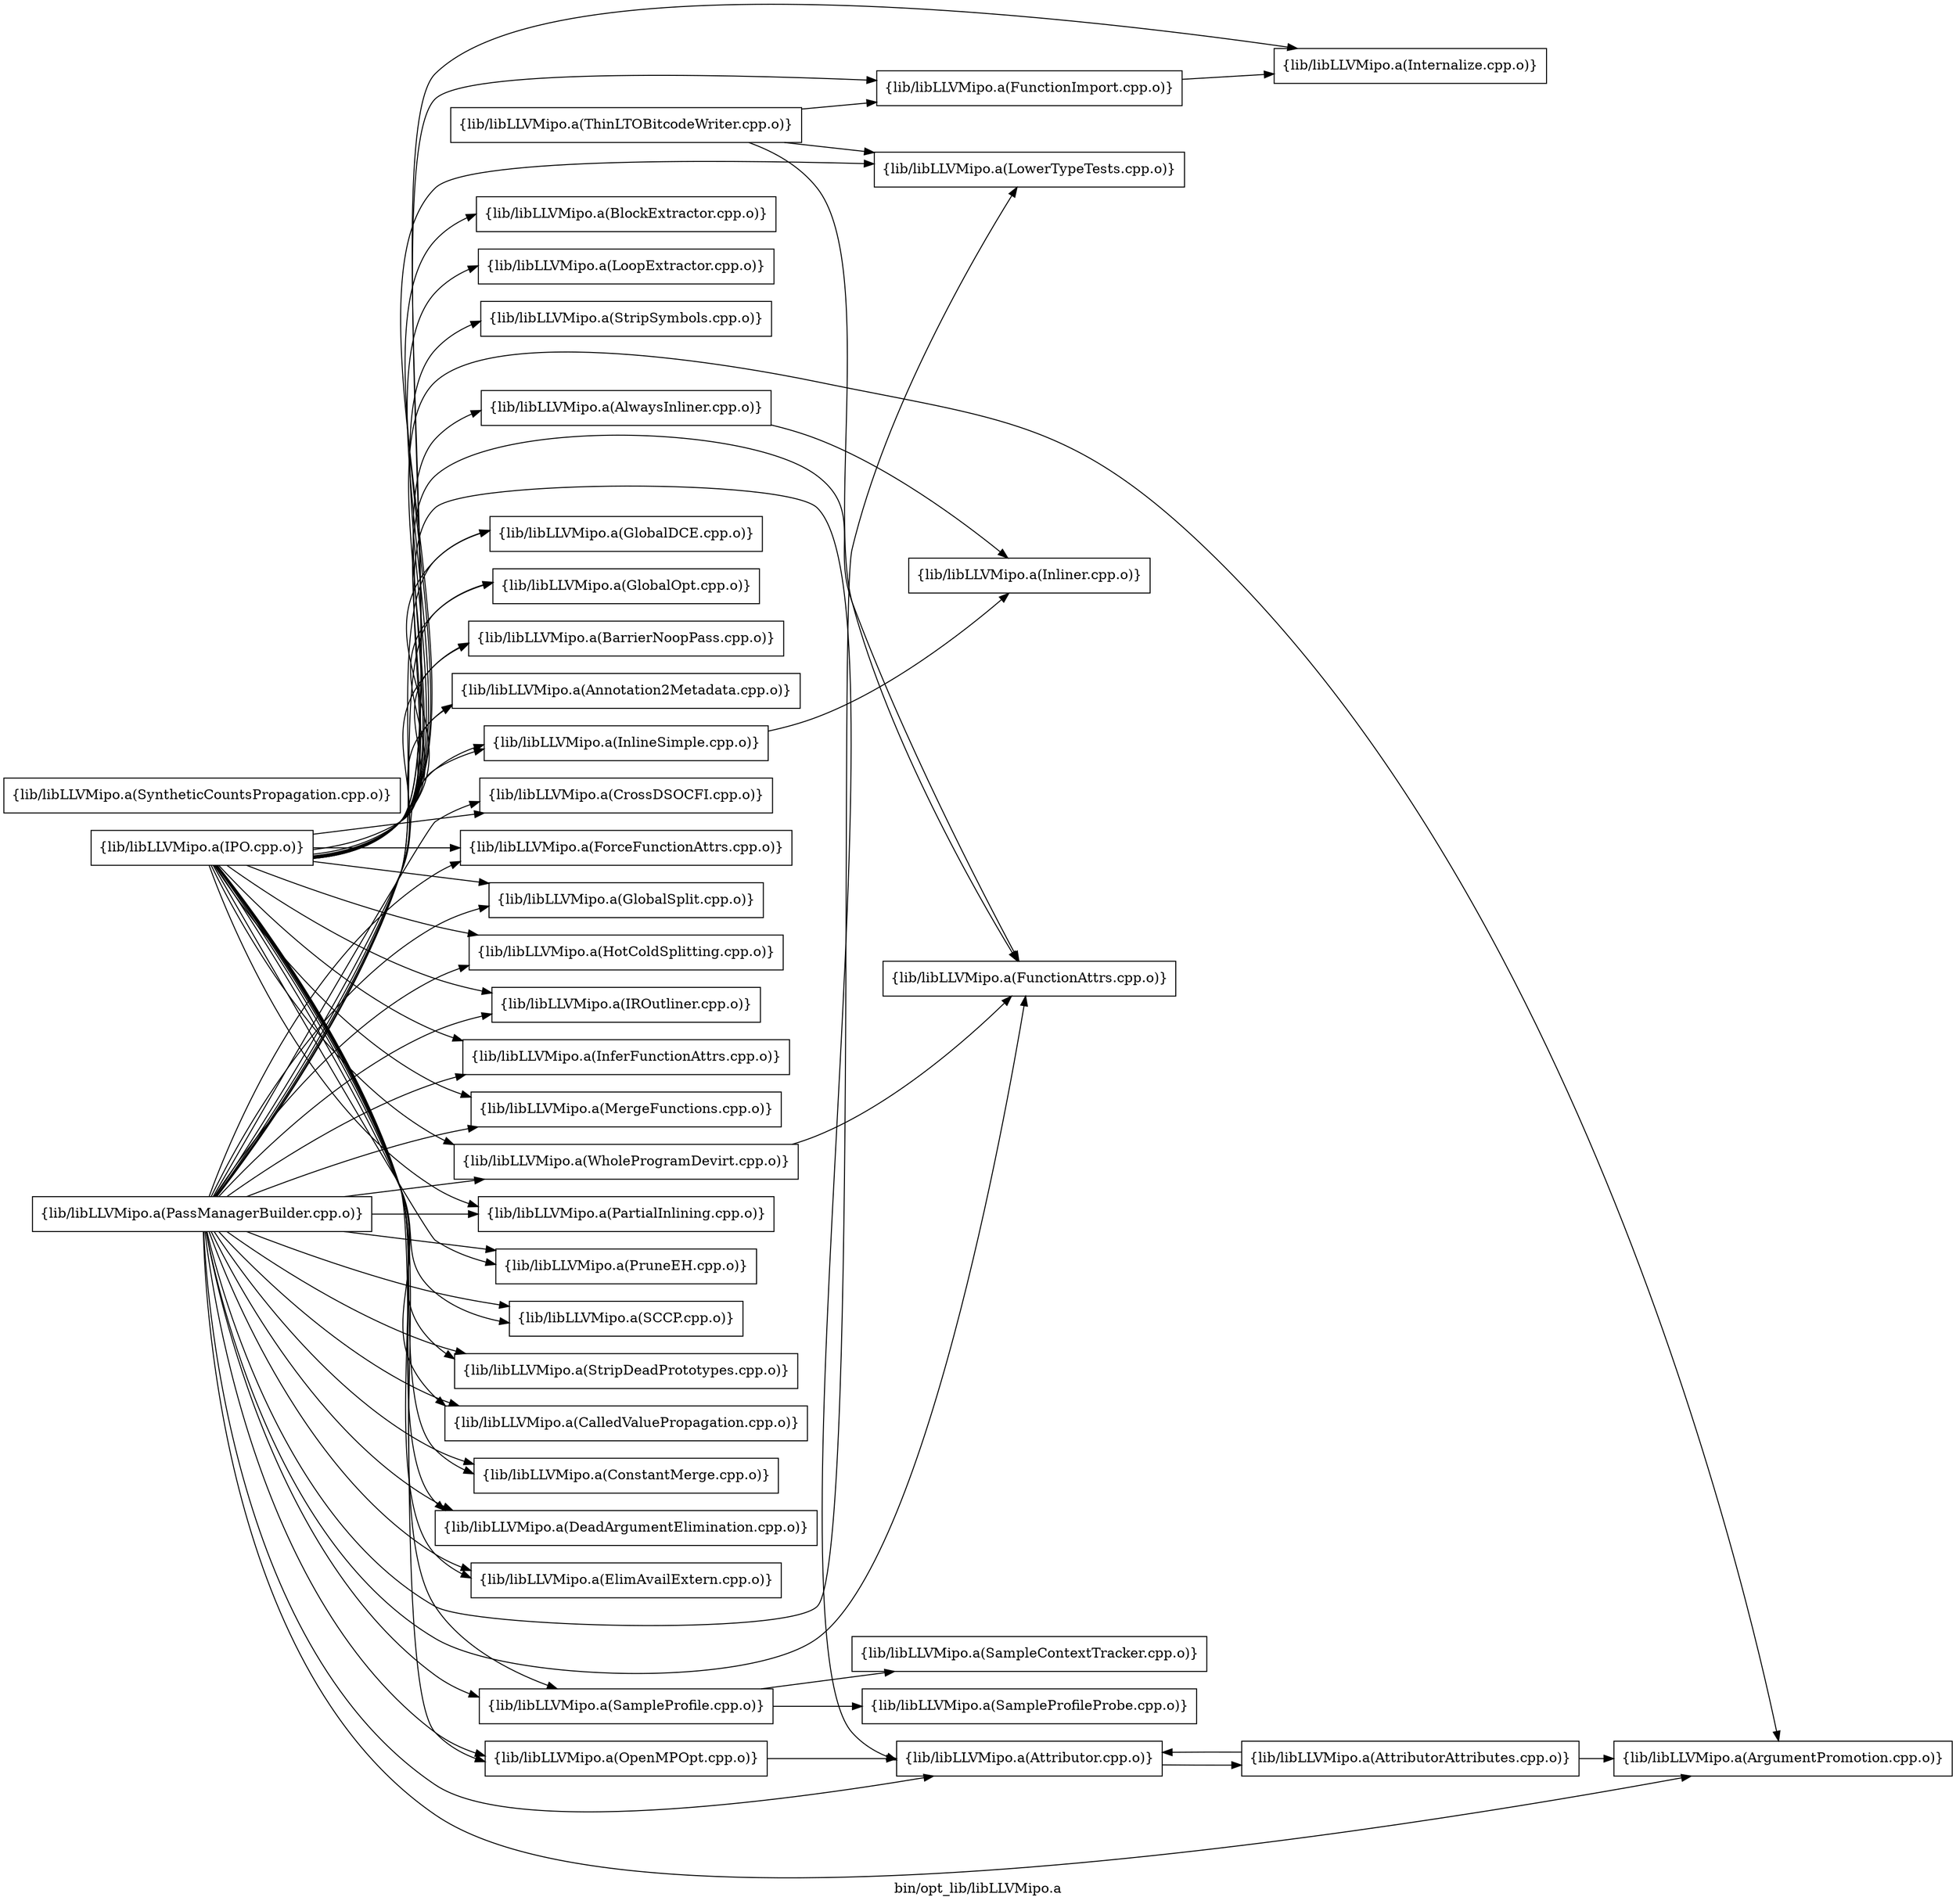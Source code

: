 digraph "bin/opt_lib/libLLVMipo.a" {
	label="bin/opt_lib/libLLVMipo.a";
	rankdir=LR;
	{ rank=same; Node0x556ea26e6c78;  }
	{ rank=same; Node0x556ea26c9fd8; Node0x556ea26c86d8; Node0x556ea26e0328;  }
	{ rank=same; Node0x556ea26e6c78;  }
	{ rank=same; Node0x556ea26c9fd8; Node0x556ea26c86d8; Node0x556ea26e0328;  }

	Node0x556ea26e6c78 [shape=record,shape=box,group=0,label="{lib/libLLVMipo.a(ThinLTOBitcodeWriter.cpp.o)}"];
	Node0x556ea26e6c78 -> Node0x556ea26c9fd8;
	Node0x556ea26e6c78 -> Node0x556ea26c86d8;
	Node0x556ea26e6c78 -> Node0x556ea26e0328;
	Node0x556ea26c7a08 [shape=record,shape=box,group=0,label="{lib/libLLVMipo.a(AlwaysInliner.cpp.o)}"];
	Node0x556ea26c7a08 -> Node0x556ea26cf078;
	Node0x556ea26cead8 [shape=record,shape=box,group=0,label="{lib/libLLVMipo.a(ArgumentPromotion.cpp.o)}"];
	Node0x556ea26ced58 [shape=record,shape=box,group=0,label="{lib/libLLVMipo.a(Attributor.cpp.o)}"];
	Node0x556ea26ced58 -> Node0x556ea26d66e8;
	Node0x556ea26cacf8 [shape=record,shape=box,group=0,label="{lib/libLLVMipo.a(CalledValuePropagation.cpp.o)}"];
	Node0x556ea26cb108 [shape=record,shape=box,group=0,label="{lib/libLLVMipo.a(ConstantMerge.cpp.o)}"];
	Node0x556ea26c99e8 [shape=record,shape=box,group=0,label="{lib/libLLVMipo.a(DeadArgumentElimination.cpp.o)}"];
	Node0x556ea26ca208 [shape=record,shape=box,group=0,label="{lib/libLLVMipo.a(ElimAvailExtern.cpp.o)}"];
	Node0x556ea26c9fd8 [shape=record,shape=box,group=0,label="{lib/libLLVMipo.a(FunctionAttrs.cpp.o)}"];
	Node0x556ea26c86d8 [shape=record,shape=box,group=0,label="{lib/libLLVMipo.a(FunctionImport.cpp.o)}"];
	Node0x556ea26c86d8 -> Node0x556ea26e18b8;
	Node0x556ea26c8e58 [shape=record,shape=box,group=0,label="{lib/libLLVMipo.a(GlobalDCE.cpp.o)}"];
	Node0x556ea26c8ae8 [shape=record,shape=box,group=0,label="{lib/libLLVMipo.a(GlobalOpt.cpp.o)}"];
	Node0x556ea26caf28 [shape=record,shape=box,group=0,label="{lib/libLLVMipo.a(IPO.cpp.o)}"];
	Node0x556ea26caf28 -> Node0x556ea26c7a08;
	Node0x556ea26caf28 -> Node0x556ea26cead8;
	Node0x556ea26caf28 -> Node0x556ea26ced58;
	Node0x556ea26caf28 -> Node0x556ea26d64b8;
	Node0x556ea26caf28 -> Node0x556ea26cacf8;
	Node0x556ea26caf28 -> Node0x556ea26cb108;
	Node0x556ea26caf28 -> Node0x556ea26c99e8;
	Node0x556ea26caf28 -> Node0x556ea26ca208;
	Node0x556ea26caf28 -> Node0x556ea26c9fd8;
	Node0x556ea26caf28 -> Node0x556ea26c86d8;
	Node0x556ea26caf28 -> Node0x556ea26c8e58;
	Node0x556ea26caf28 -> Node0x556ea26c8ae8;
	Node0x556ea26caf28 -> Node0x556ea26cb748;
	Node0x556ea26caf28 -> Node0x556ea26cb518;
	Node0x556ea26caf28 -> Node0x556ea26c6c98;
	Node0x556ea26caf28 -> Node0x556ea26c7ff8;
	Node0x556ea26caf28 -> Node0x556ea26c8598;
	Node0x556ea26caf28 -> Node0x556ea26c83b8;
	Node0x556ea26caf28 -> Node0x556ea26c9038;
	Node0x556ea26caf28 -> Node0x556ea26cebc8;
	Node0x556ea26caf28 -> Node0x556ea26ce3f8;
	Node0x556ea26caf28 -> Node0x556ea26e18b8;
	Node0x556ea26caf28 -> Node0x556ea26e1f48;
	Node0x556ea26caf28 -> Node0x556ea26e0328;
	Node0x556ea26caf28 -> Node0x556ea26e0648;
	Node0x556ea26caf28 -> Node0x556ea26e38e8;
	Node0x556ea26caf28 -> Node0x556ea26e3d98;
	Node0x556ea26caf28 -> Node0x556ea26e2498;
	Node0x556ea26caf28 -> Node0x556ea26e3168;
	Node0x556ea26caf28 -> Node0x556ea26e3348;
	Node0x556ea26caf28 -> Node0x556ea26e2268;
	Node0x556ea26caf28 -> Node0x556ea26e6f98;
	Node0x556ea26caf28 -> Node0x556ea26e5ff8;
	Node0x556ea26ce3f8 [shape=record,shape=box,group=0,label="{lib/libLLVMipo.a(InlineSimple.cpp.o)}"];
	Node0x556ea26ce3f8 -> Node0x556ea26cf078;
	Node0x556ea26e18b8 [shape=record,shape=box,group=0,label="{lib/libLLVMipo.a(Internalize.cpp.o)}"];
	Node0x556ea26e1f48 [shape=record,shape=box,group=0,label="{lib/libLLVMipo.a(LoopExtractor.cpp.o)}"];
	Node0x556ea26e0648 [shape=record,shape=box,group=0,label="{lib/libLLVMipo.a(MergeFunctions.cpp.o)}"];
	Node0x556ea26e38e8 [shape=record,shape=box,group=0,label="{lib/libLLVMipo.a(OpenMPOpt.cpp.o)}"];
	Node0x556ea26e38e8 -> Node0x556ea26ced58;
	Node0x556ea26e3d98 [shape=record,shape=box,group=0,label="{lib/libLLVMipo.a(PartialInlining.cpp.o)}"];
	Node0x556ea26e4a18 [shape=record,shape=box,group=0,label="{lib/libLLVMipo.a(PassManagerBuilder.cpp.o)}"];
	Node0x556ea26e4a18 -> Node0x556ea26cead8;
	Node0x556ea26e4a18 -> Node0x556ea26ced58;
	Node0x556ea26e4a18 -> Node0x556ea26d64b8;
	Node0x556ea26e4a18 -> Node0x556ea26cacf8;
	Node0x556ea26e4a18 -> Node0x556ea26cb108;
	Node0x556ea26e4a18 -> Node0x556ea26c99e8;
	Node0x556ea26e4a18 -> Node0x556ea26ca208;
	Node0x556ea26e4a18 -> Node0x556ea26c9fd8;
	Node0x556ea26e4a18 -> Node0x556ea26c8e58;
	Node0x556ea26e4a18 -> Node0x556ea26c8ae8;
	Node0x556ea26e4a18 -> Node0x556ea26cb748;
	Node0x556ea26e4a18 -> Node0x556ea26cb518;
	Node0x556ea26e4a18 -> Node0x556ea26c6c98;
	Node0x556ea26e4a18 -> Node0x556ea26c7ff8;
	Node0x556ea26e4a18 -> Node0x556ea26c8598;
	Node0x556ea26e4a18 -> Node0x556ea26c9038;
	Node0x556ea26e4a18 -> Node0x556ea26cebc8;
	Node0x556ea26e4a18 -> Node0x556ea26ce3f8;
	Node0x556ea26e4a18 -> Node0x556ea26e0328;
	Node0x556ea26e4a18 -> Node0x556ea26e0648;
	Node0x556ea26e4a18 -> Node0x556ea26e38e8;
	Node0x556ea26e4a18 -> Node0x556ea26e3d98;
	Node0x556ea26e4a18 -> Node0x556ea26e2498;
	Node0x556ea26e4a18 -> Node0x556ea26e3168;
	Node0x556ea26e4a18 -> Node0x556ea26e3348;
	Node0x556ea26e4a18 -> Node0x556ea26e2268;
	Node0x556ea26e4a18 -> Node0x556ea26e5ff8;
	Node0x556ea26e2498 [shape=record,shape=box,group=0,label="{lib/libLLVMipo.a(PruneEH.cpp.o)}"];
	Node0x556ea26e3348 [shape=record,shape=box,group=0,label="{lib/libLLVMipo.a(SCCP.cpp.o)}"];
	Node0x556ea26e2268 [shape=record,shape=box,group=0,label="{lib/libLLVMipo.a(StripDeadPrototypes.cpp.o)}"];
	Node0x556ea26e6f98 [shape=record,shape=box,group=0,label="{lib/libLLVMipo.a(StripSymbols.cpp.o)}"];
	Node0x556ea26e5ff8 [shape=record,shape=box,group=0,label="{lib/libLLVMipo.a(WholeProgramDevirt.cpp.o)}"];
	Node0x556ea26e5ff8 -> Node0x556ea26c9fd8;
	Node0x556ea26d64b8 [shape=record,shape=box,group=0,label="{lib/libLLVMipo.a(BarrierNoopPass.cpp.o)}"];
	Node0x556ea26cf078 [shape=record,shape=box,group=0,label="{lib/libLLVMipo.a(Inliner.cpp.o)}"];
	Node0x556ea26d66e8 [shape=record,shape=box,group=0,label="{lib/libLLVMipo.a(AttributorAttributes.cpp.o)}"];
	Node0x556ea26d66e8 -> Node0x556ea26cead8;
	Node0x556ea26d66e8 -> Node0x556ea26ced58;
	Node0x556ea26cb748 [shape=record,shape=box,group=0,label="{lib/libLLVMipo.a(Annotation2Metadata.cpp.o)}"];
	Node0x556ea26cb518 [shape=record,shape=box,group=0,label="{lib/libLLVMipo.a(CrossDSOCFI.cpp.o)}"];
	Node0x556ea26c6c98 [shape=record,shape=box,group=0,label="{lib/libLLVMipo.a(ForceFunctionAttrs.cpp.o)}"];
	Node0x556ea26c7ff8 [shape=record,shape=box,group=0,label="{lib/libLLVMipo.a(GlobalSplit.cpp.o)}"];
	Node0x556ea26c8598 [shape=record,shape=box,group=0,label="{lib/libLLVMipo.a(HotColdSplitting.cpp.o)}"];
	Node0x556ea26c83b8 [shape=record,shape=box,group=0,label="{lib/libLLVMipo.a(BlockExtractor.cpp.o)}"];
	Node0x556ea26c9038 [shape=record,shape=box,group=0,label="{lib/libLLVMipo.a(IROutliner.cpp.o)}"];
	Node0x556ea26cebc8 [shape=record,shape=box,group=0,label="{lib/libLLVMipo.a(InferFunctionAttrs.cpp.o)}"];
	Node0x556ea26e0328 [shape=record,shape=box,group=0,label="{lib/libLLVMipo.a(LowerTypeTests.cpp.o)}"];
	Node0x556ea26e3168 [shape=record,shape=box,group=0,label="{lib/libLLVMipo.a(SampleProfile.cpp.o)}"];
	Node0x556ea26e3168 -> Node0x556ea26e67c8;
	Node0x556ea26e3168 -> Node0x556ea26e32f8;
	Node0x556ea26e67c8 [shape=record,shape=box,group=0,label="{lib/libLLVMipo.a(SampleContextTracker.cpp.o)}"];
	Node0x556ea26e32f8 [shape=record,shape=box,group=0,label="{lib/libLLVMipo.a(SampleProfileProbe.cpp.o)}"];
	Node0x556ea26cecb8 [shape=record,shape=box,group=0,label="{lib/libLLVMipo.a(SyntheticCountsPropagation.cpp.o)}"];
}
